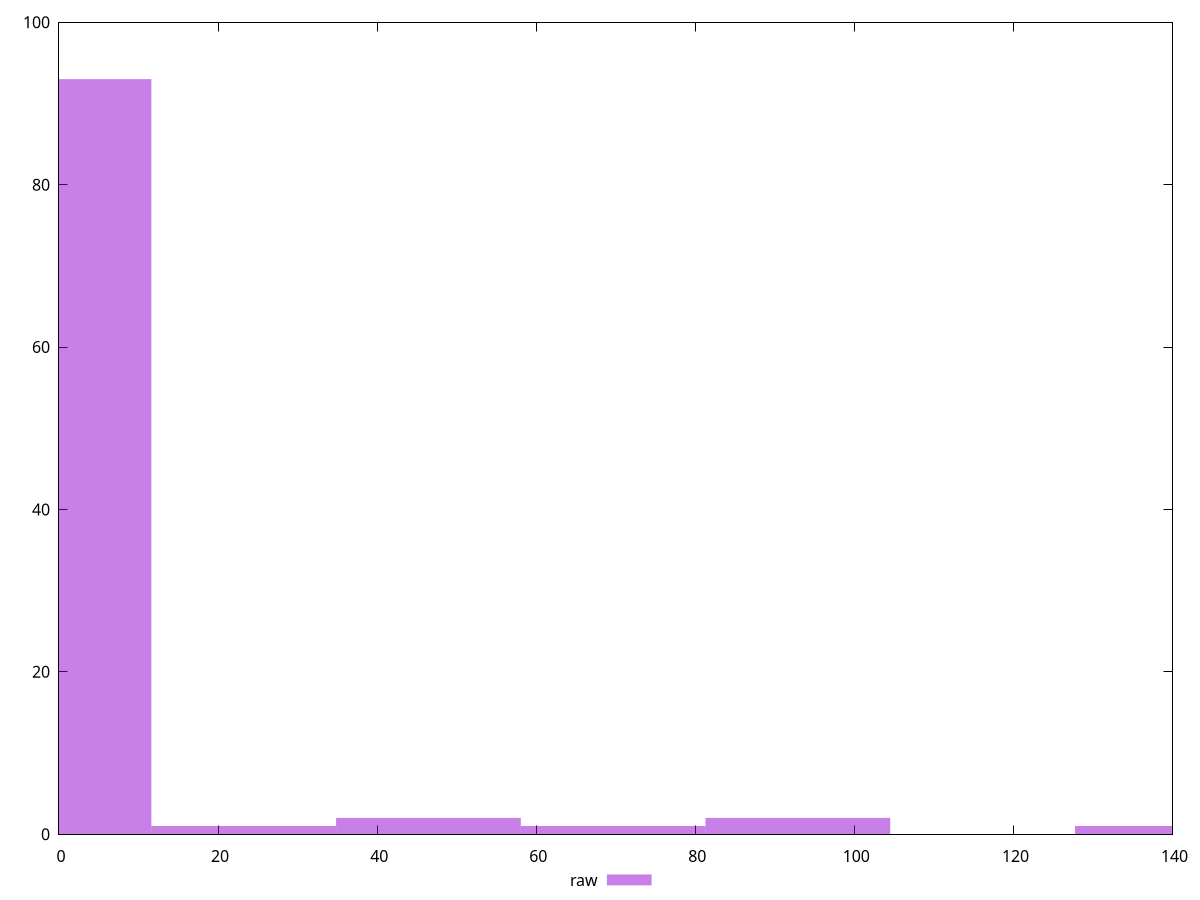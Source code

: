 reset

$raw <<EOF
0 93
139.3517094982814 1
46.450569832760465 2
92.90113966552093 2
23.225284916380232 1
69.6758547491407 1
EOF

set key outside below
set boxwidth 23.225284916380232
set xrange [0:140]
set yrange [0:100]
set trange [0:100]
set style fill transparent solid 0.5 noborder
set terminal svg size 640, 490 enhanced background rgb 'white'
set output "reports/report_00028_2021-02-24T12-49-42.674Z/unused-css-rules/samples/agenda/raw/histogram.svg"

plot $raw title "raw" with boxes

reset

